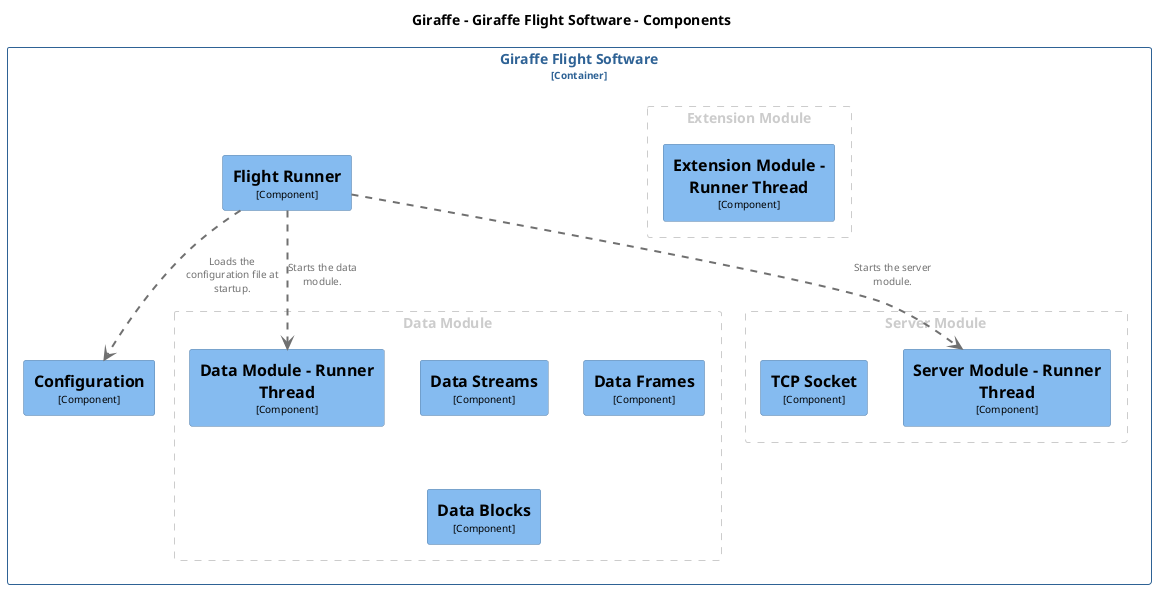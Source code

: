 @startuml
set separator none
title Giraffe - Giraffe Flight Software - Components

top to bottom direction

skinparam {
  arrowFontSize 10
  defaultTextAlignment center
  wrapWidth 200
  maxMessageSize 100
}

hide stereotype

skinparam rectangle<<Giraffe.GiraffeFlightSoftware.Configuration>> {
  BackgroundColor #85bbf0
  FontColor #000000
  BorderColor #5d82a8
  shadowing false
}
skinparam rectangle<<Giraffe.GiraffeFlightSoftware.DataBlocks>> {
  BackgroundColor #85bbf0
  FontColor #000000
  BorderColor #5d82a8
  shadowing false
}
skinparam rectangle<<Giraffe.GiraffeFlightSoftware.DataFrames>> {
  BackgroundColor #85bbf0
  FontColor #000000
  BorderColor #5d82a8
  shadowing false
}
skinparam rectangle<<Giraffe.GiraffeFlightSoftware.DataModuleRunnerThread>> {
  BackgroundColor #85bbf0
  FontColor #000000
  BorderColor #5d82a8
  shadowing false
}
skinparam rectangle<<Giraffe.GiraffeFlightSoftware.DataStreams>> {
  BackgroundColor #85bbf0
  FontColor #000000
  BorderColor #5d82a8
  shadowing false
}
skinparam rectangle<<Giraffe.GiraffeFlightSoftware.ExtensionModuleRunnerThread>> {
  BackgroundColor #85bbf0
  FontColor #000000
  BorderColor #5d82a8
  shadowing false
}
skinparam rectangle<<Giraffe.GiraffeFlightSoftware.FlightRunner>> {
  BackgroundColor #85bbf0
  FontColor #000000
  BorderColor #5d82a8
  shadowing false
}
skinparam rectangle<<Giraffe.GiraffeFlightSoftware.ServerModuleRunnerThread>> {
  BackgroundColor #85bbf0
  FontColor #000000
  BorderColor #5d82a8
  shadowing false
}
skinparam rectangle<<Giraffe.GiraffeFlightSoftware.TCPSocket>> {
  BackgroundColor #85bbf0
  FontColor #000000
  BorderColor #5d82a8
  shadowing false
}
skinparam rectangle<<Giraffe.GiraffeFlightSoftware>> {
  BorderColor #2e6295
  FontColor #2e6295
  shadowing false
}

rectangle "Giraffe Flight Software\n<size:10>[Container]</size>" <<Giraffe.GiraffeFlightSoftware>> {
  rectangle "Data Module" <<group1>> {
    skinparam RectangleBorderColor<<group1>> #cccccc
    skinparam RectangleFontColor<<group1>> #cccccc
    skinparam RectangleBorderStyle<<group1>> dashed

    rectangle "==Data Module - Runner Thread\n<size:10>[Component]</size>" <<Giraffe.GiraffeFlightSoftware.DataModuleRunnerThread>> as Giraffe.GiraffeFlightSoftware.DataModuleRunnerThread
    rectangle "==Data Streams\n<size:10>[Component]</size>" <<Giraffe.GiraffeFlightSoftware.DataStreams>> as Giraffe.GiraffeFlightSoftware.DataStreams
    rectangle "==Data Frames\n<size:10>[Component]</size>" <<Giraffe.GiraffeFlightSoftware.DataFrames>> as Giraffe.GiraffeFlightSoftware.DataFrames
    rectangle "==Data Blocks\n<size:10>[Component]</size>" <<Giraffe.GiraffeFlightSoftware.DataBlocks>> as Giraffe.GiraffeFlightSoftware.DataBlocks
  }

  rectangle "Extension Module" <<group2>> {
    skinparam RectangleBorderColor<<group2>> #cccccc
    skinparam RectangleFontColor<<group2>> #cccccc
    skinparam RectangleBorderStyle<<group2>> dashed

    rectangle "==Extension Module - Runner Thread\n<size:10>[Component]</size>" <<Giraffe.GiraffeFlightSoftware.ExtensionModuleRunnerThread>> as Giraffe.GiraffeFlightSoftware.ExtensionModuleRunnerThread
  }

  rectangle "Server Module" <<group3>> {
    skinparam RectangleBorderColor<<group3>> #cccccc
    skinparam RectangleFontColor<<group3>> #cccccc
    skinparam RectangleBorderStyle<<group3>> dashed

    rectangle "==Server Module - Runner Thread\n<size:10>[Component]</size>" <<Giraffe.GiraffeFlightSoftware.ServerModuleRunnerThread>> as Giraffe.GiraffeFlightSoftware.ServerModuleRunnerThread
    rectangle "==TCP Socket\n<size:10>[Component]</size>" <<Giraffe.GiraffeFlightSoftware.TCPSocket>> as Giraffe.GiraffeFlightSoftware.TCPSocket
  }

  rectangle "==Flight Runner\n<size:10>[Component]</size>" <<Giraffe.GiraffeFlightSoftware.FlightRunner>> as Giraffe.GiraffeFlightSoftware.FlightRunner
  rectangle "==Configuration\n<size:10>[Component]</size>" <<Giraffe.GiraffeFlightSoftware.Configuration>> as Giraffe.GiraffeFlightSoftware.Configuration
}

Giraffe.GiraffeFlightSoftware.FlightRunner .[#707070,thickness=2].> Giraffe.GiraffeFlightSoftware.Configuration : "<color:#707070>Loads the configuration file at startup."
Giraffe.GiraffeFlightSoftware.FlightRunner .[#707070,thickness=2].> Giraffe.GiraffeFlightSoftware.DataModuleRunnerThread : "<color:#707070>Starts the data module."
Giraffe.GiraffeFlightSoftware.FlightRunner .[#707070,thickness=2].> Giraffe.GiraffeFlightSoftware.ServerModuleRunnerThread : "<color:#707070>Starts the server module."
@enduml
